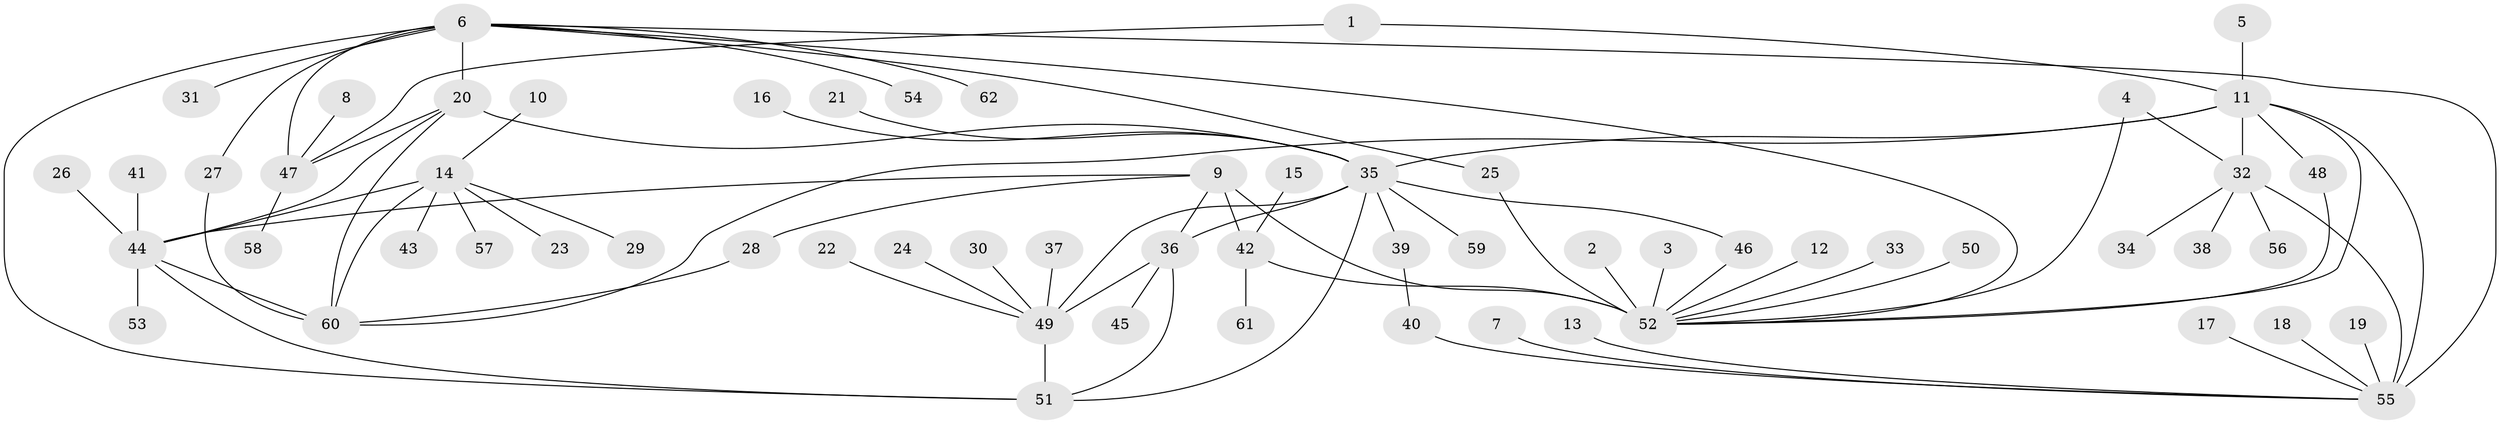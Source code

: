 // original degree distribution, {10: 0.016, 6: 0.04, 7: 0.04, 8: 0.048, 9: 0.048, 15: 0.008, 14: 0.024, 12: 0.008, 5: 0.008, 1: 0.584, 2: 0.152, 3: 0.016, 4: 0.008}
// Generated by graph-tools (version 1.1) at 2025/02/03/09/25 03:02:52]
// undirected, 62 vertices, 84 edges
graph export_dot {
graph [start="1"]
  node [color=gray90,style=filled];
  1;
  2;
  3;
  4;
  5;
  6;
  7;
  8;
  9;
  10;
  11;
  12;
  13;
  14;
  15;
  16;
  17;
  18;
  19;
  20;
  21;
  22;
  23;
  24;
  25;
  26;
  27;
  28;
  29;
  30;
  31;
  32;
  33;
  34;
  35;
  36;
  37;
  38;
  39;
  40;
  41;
  42;
  43;
  44;
  45;
  46;
  47;
  48;
  49;
  50;
  51;
  52;
  53;
  54;
  55;
  56;
  57;
  58;
  59;
  60;
  61;
  62;
  1 -- 11 [weight=1.0];
  1 -- 47 [weight=1.0];
  2 -- 52 [weight=1.0];
  3 -- 52 [weight=1.0];
  4 -- 32 [weight=1.0];
  4 -- 52 [weight=1.0];
  5 -- 11 [weight=1.0];
  6 -- 20 [weight=4.0];
  6 -- 25 [weight=1.0];
  6 -- 27 [weight=1.0];
  6 -- 31 [weight=1.0];
  6 -- 47 [weight=4.0];
  6 -- 51 [weight=2.0];
  6 -- 52 [weight=1.0];
  6 -- 54 [weight=1.0];
  6 -- 55 [weight=1.0];
  6 -- 62 [weight=1.0];
  7 -- 55 [weight=1.0];
  8 -- 47 [weight=1.0];
  9 -- 28 [weight=1.0];
  9 -- 36 [weight=1.0];
  9 -- 42 [weight=2.0];
  9 -- 44 [weight=1.0];
  9 -- 52 [weight=6.0];
  10 -- 14 [weight=1.0];
  11 -- 32 [weight=6.0];
  11 -- 35 [weight=1.0];
  11 -- 48 [weight=1.0];
  11 -- 52 [weight=1.0];
  11 -- 55 [weight=2.0];
  11 -- 60 [weight=1.0];
  12 -- 52 [weight=1.0];
  13 -- 55 [weight=1.0];
  14 -- 23 [weight=1.0];
  14 -- 29 [weight=1.0];
  14 -- 43 [weight=1.0];
  14 -- 44 [weight=1.0];
  14 -- 57 [weight=1.0];
  14 -- 60 [weight=4.0];
  15 -- 42 [weight=1.0];
  16 -- 35 [weight=1.0];
  17 -- 55 [weight=1.0];
  18 -- 55 [weight=1.0];
  19 -- 55 [weight=1.0];
  20 -- 35 [weight=1.0];
  20 -- 44 [weight=1.0];
  20 -- 47 [weight=1.0];
  20 -- 60 [weight=1.0];
  21 -- 35 [weight=1.0];
  22 -- 49 [weight=1.0];
  24 -- 49 [weight=1.0];
  25 -- 52 [weight=1.0];
  26 -- 44 [weight=1.0];
  27 -- 60 [weight=1.0];
  28 -- 60 [weight=1.0];
  30 -- 49 [weight=1.0];
  32 -- 34 [weight=1.0];
  32 -- 38 [weight=1.0];
  32 -- 55 [weight=3.0];
  32 -- 56 [weight=1.0];
  33 -- 52 [weight=1.0];
  35 -- 36 [weight=1.0];
  35 -- 39 [weight=1.0];
  35 -- 46 [weight=1.0];
  35 -- 49 [weight=2.0];
  35 -- 51 [weight=2.0];
  35 -- 59 [weight=1.0];
  36 -- 45 [weight=1.0];
  36 -- 49 [weight=2.0];
  36 -- 51 [weight=2.0];
  37 -- 49 [weight=1.0];
  39 -- 40 [weight=1.0];
  40 -- 55 [weight=1.0];
  41 -- 44 [weight=1.0];
  42 -- 52 [weight=3.0];
  42 -- 61 [weight=1.0];
  44 -- 51 [weight=1.0];
  44 -- 53 [weight=1.0];
  44 -- 60 [weight=4.0];
  46 -- 52 [weight=1.0];
  47 -- 58 [weight=1.0];
  48 -- 52 [weight=1.0];
  49 -- 51 [weight=4.0];
  50 -- 52 [weight=1.0];
}
